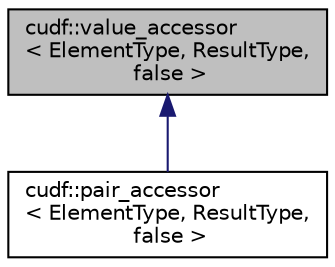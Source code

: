 digraph "cudf::value_accessor&lt; ElementType, ResultType, false &gt;"
{
 // LATEX_PDF_SIZE
  edge [fontname="Helvetica",fontsize="10",labelfontname="Helvetica",labelfontsize="10"];
  node [fontname="Helvetica",fontsize="10",shape=record];
  Node1 [label="cudf::value_accessor\l\< ElementType, ResultType,\l false \>",height=0.2,width=0.4,color="black", fillcolor="grey75", style="filled", fontcolor="black",tooltip=" "];
  Node1 -> Node2 [dir="back",color="midnightblue",fontsize="10",style="solid",fontname="Helvetica"];
  Node2 [label="cudf::pair_accessor\l\< ElementType, ResultType,\l false \>",height=0.2,width=0.4,color="black", fillcolor="white", style="filled",URL="$structcudf_1_1pair__accessor_3_01ElementType_00_01ResultType_00_01false_01_4.html",tooltip=" "];
}
